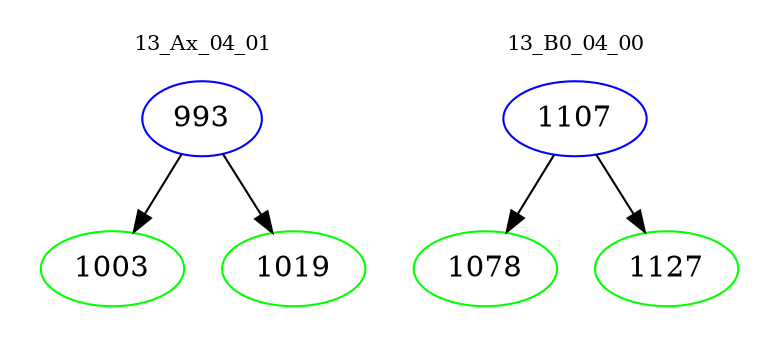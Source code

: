 digraph{
subgraph cluster_0 {
color = white
label = "13_Ax_04_01";
fontsize=10;
T0_993 [label="993", color="blue"]
T0_993 -> T0_1003 [color="black"]
T0_1003 [label="1003", color="green"]
T0_993 -> T0_1019 [color="black"]
T0_1019 [label="1019", color="green"]
}
subgraph cluster_1 {
color = white
label = "13_B0_04_00";
fontsize=10;
T1_1107 [label="1107", color="blue"]
T1_1107 -> T1_1078 [color="black"]
T1_1078 [label="1078", color="green"]
T1_1107 -> T1_1127 [color="black"]
T1_1127 [label="1127", color="green"]
}
}
